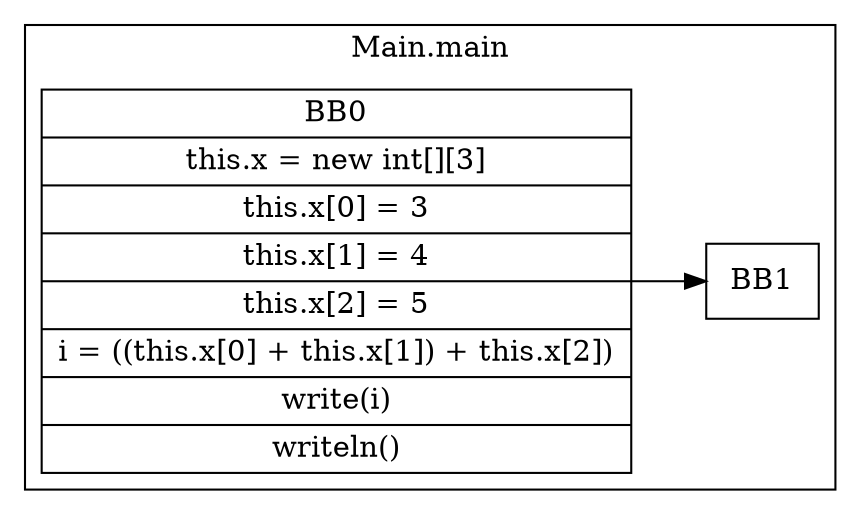 digraph G {
  graph [ rankdir = "LR" ];
  subgraph cluster_0 {
    label = "Main.main"
    M0_BB0 [
      shape="record"
      label="BB0|this.x = new int[][3]|this.x[0] = 3|this.x[1] = 4|this.x[2] = 5|i = ((this.x[0] + this.x[1]) + this.x[2])|write(i)|writeln()"
    ];
    M0_BB0 -> M0_BB1;
    M0_BB1 [
      shape="record"
      label="BB1"
    ];
  }
}
